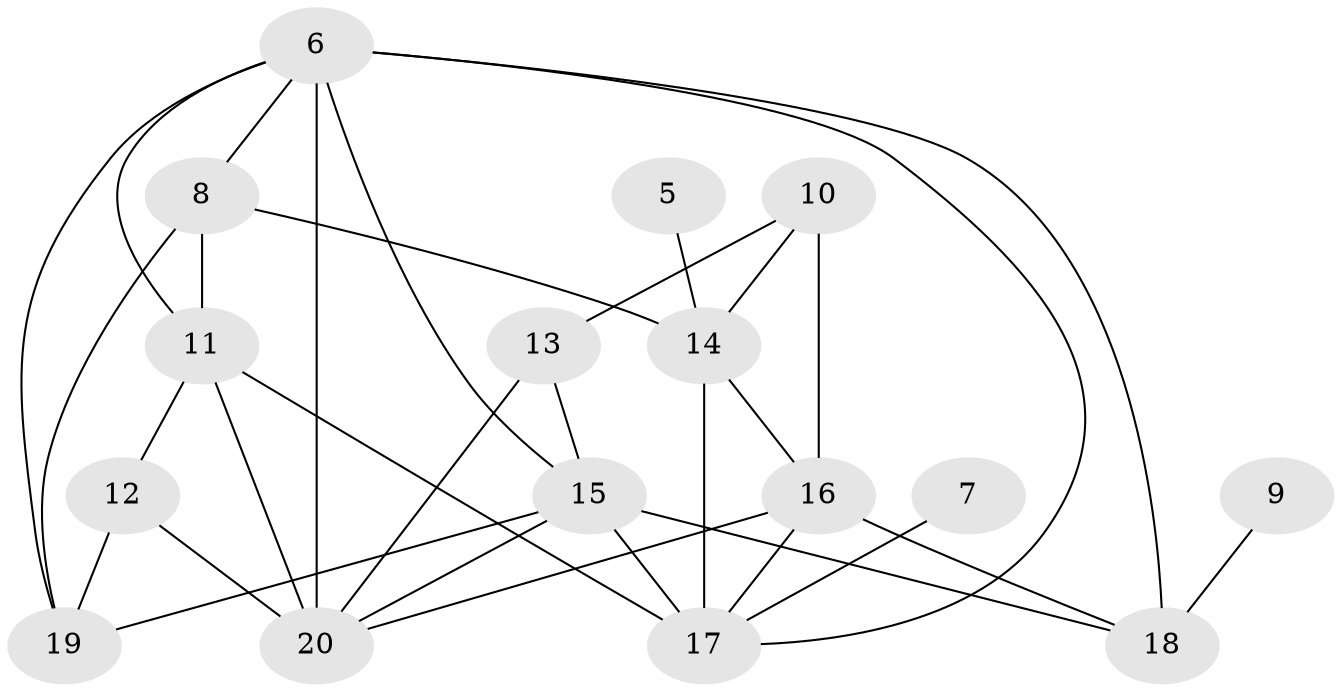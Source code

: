 // original degree distribution, {5: 0.1232876712328767, 4: 0.1095890410958904, 6: 0.0547945205479452, 3: 0.273972602739726, 2: 0.1917808219178082, 1: 0.1780821917808219, 0: 0.0684931506849315}
// Generated by graph-tools (version 1.1) at 2025/35/03/04/25 23:35:44]
// undirected, 16 vertices, 32 edges
graph export_dot {
  node [color=gray90,style=filled];
  5;
  6;
  7;
  8;
  9;
  10;
  11;
  12;
  13;
  14;
  15;
  16;
  17;
  18;
  19;
  20;
  5 -- 14 [weight=2.0];
  6 -- 8 [weight=1.0];
  6 -- 11 [weight=1.0];
  6 -- 15 [weight=2.0];
  6 -- 17 [weight=1.0];
  6 -- 18 [weight=2.0];
  6 -- 19 [weight=1.0];
  6 -- 20 [weight=3.0];
  7 -- 17 [weight=3.0];
  8 -- 11 [weight=1.0];
  8 -- 14 [weight=1.0];
  8 -- 19 [weight=1.0];
  9 -- 18 [weight=1.0];
  10 -- 13 [weight=1.0];
  10 -- 14 [weight=1.0];
  10 -- 16 [weight=1.0];
  11 -- 12 [weight=2.0];
  11 -- 17 [weight=2.0];
  11 -- 20 [weight=1.0];
  12 -- 19 [weight=1.0];
  12 -- 20 [weight=1.0];
  13 -- 15 [weight=1.0];
  13 -- 20 [weight=2.0];
  14 -- 16 [weight=1.0];
  14 -- 17 [weight=3.0];
  15 -- 17 [weight=2.0];
  15 -- 18 [weight=1.0];
  15 -- 19 [weight=1.0];
  15 -- 20 [weight=1.0];
  16 -- 17 [weight=1.0];
  16 -- 18 [weight=1.0];
  16 -- 20 [weight=1.0];
}
